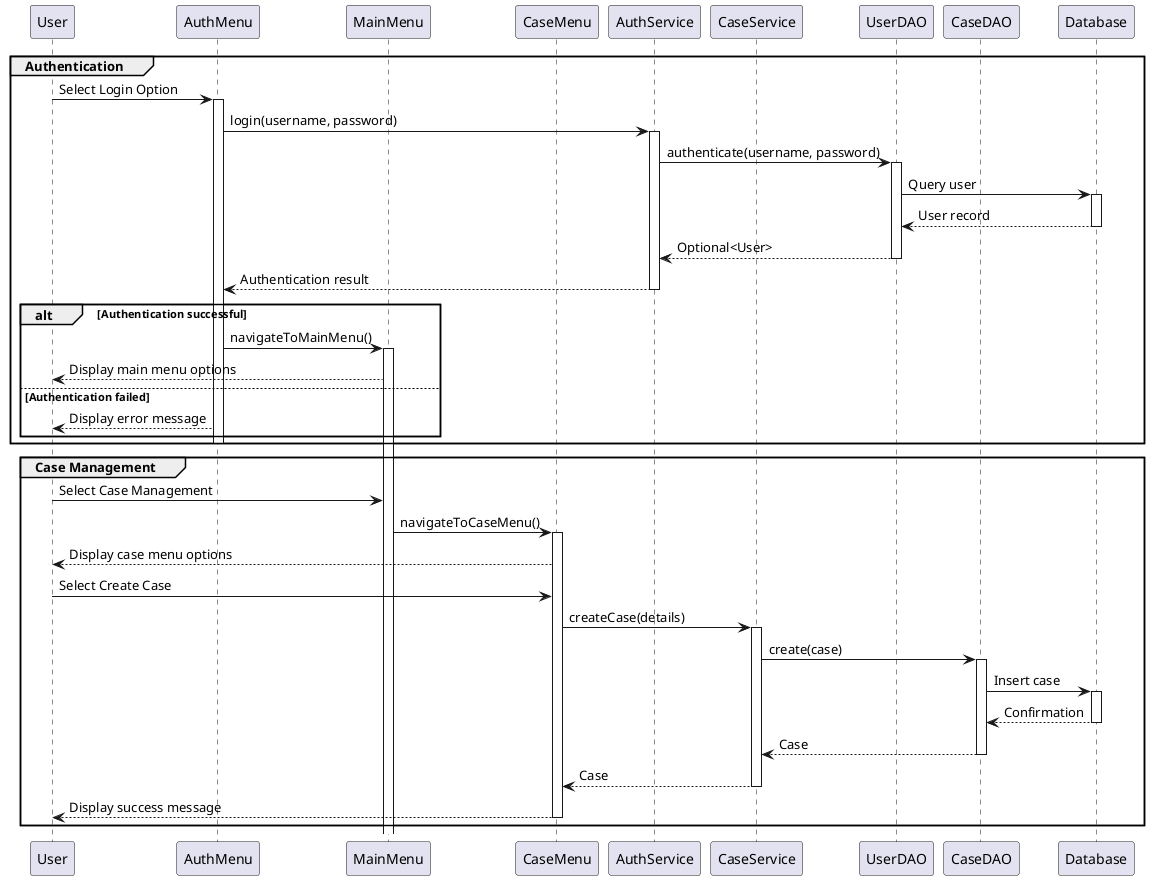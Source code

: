 @startuml UML Interaction Diagram

' Define participants
participant "User" as User
participant "AuthMenu" as AuthMenu
participant "MainMenu" as MainMenu
participant "CaseMenu" as CaseMenu
participant "AuthService" as AuthService
participant "CaseService" as CaseService
participant "UserDAO" as UserDAO
participant "CaseDAO" as CaseDAO
participant "Database" as DB

' Define the interaction
group Authentication
    User -> AuthMenu : Select Login Option
    activate AuthMenu
    AuthMenu -> AuthService : login(username, password)
    activate AuthService
    AuthService -> UserDAO : authenticate(username, password)
    activate UserDAO
    UserDAO -> DB : Query user
    activate DB
    DB --> UserDAO : User record
    deactivate DB
    UserDAO --> AuthService : Optional<User>
    deactivate UserDAO
    AuthService --> AuthMenu : Authentication result
    deactivate AuthService
    
    alt Authentication successful
        AuthMenu -> MainMenu : navigateToMainMenu()
        activate MainMenu
        MainMenu --> User : Display main menu options
    else Authentication failed
        AuthMenu --> User : Display error message
    end
    deactivate AuthMenu
end

group Case Management
    User -> MainMenu : Select Case Management
    MainMenu -> CaseMenu : navigateToCaseMenu()
    activate CaseMenu
    CaseMenu --> User : Display case menu options
    
    User -> CaseMenu : Select Create Case
    CaseMenu -> CaseService : createCase(details)
    activate CaseService
    CaseService -> CaseDAO : create(case)
    activate CaseDAO
    CaseDAO -> DB : Insert case
    activate DB
    DB --> CaseDAO : Confirmation
    deactivate DB
    CaseDAO --> CaseService : Case
    deactivate CaseDAO
    CaseService --> CaseMenu : Case
    deactivate CaseService
    CaseMenu --> User : Display success message
    deactivate CaseMenu
end

@enduml
